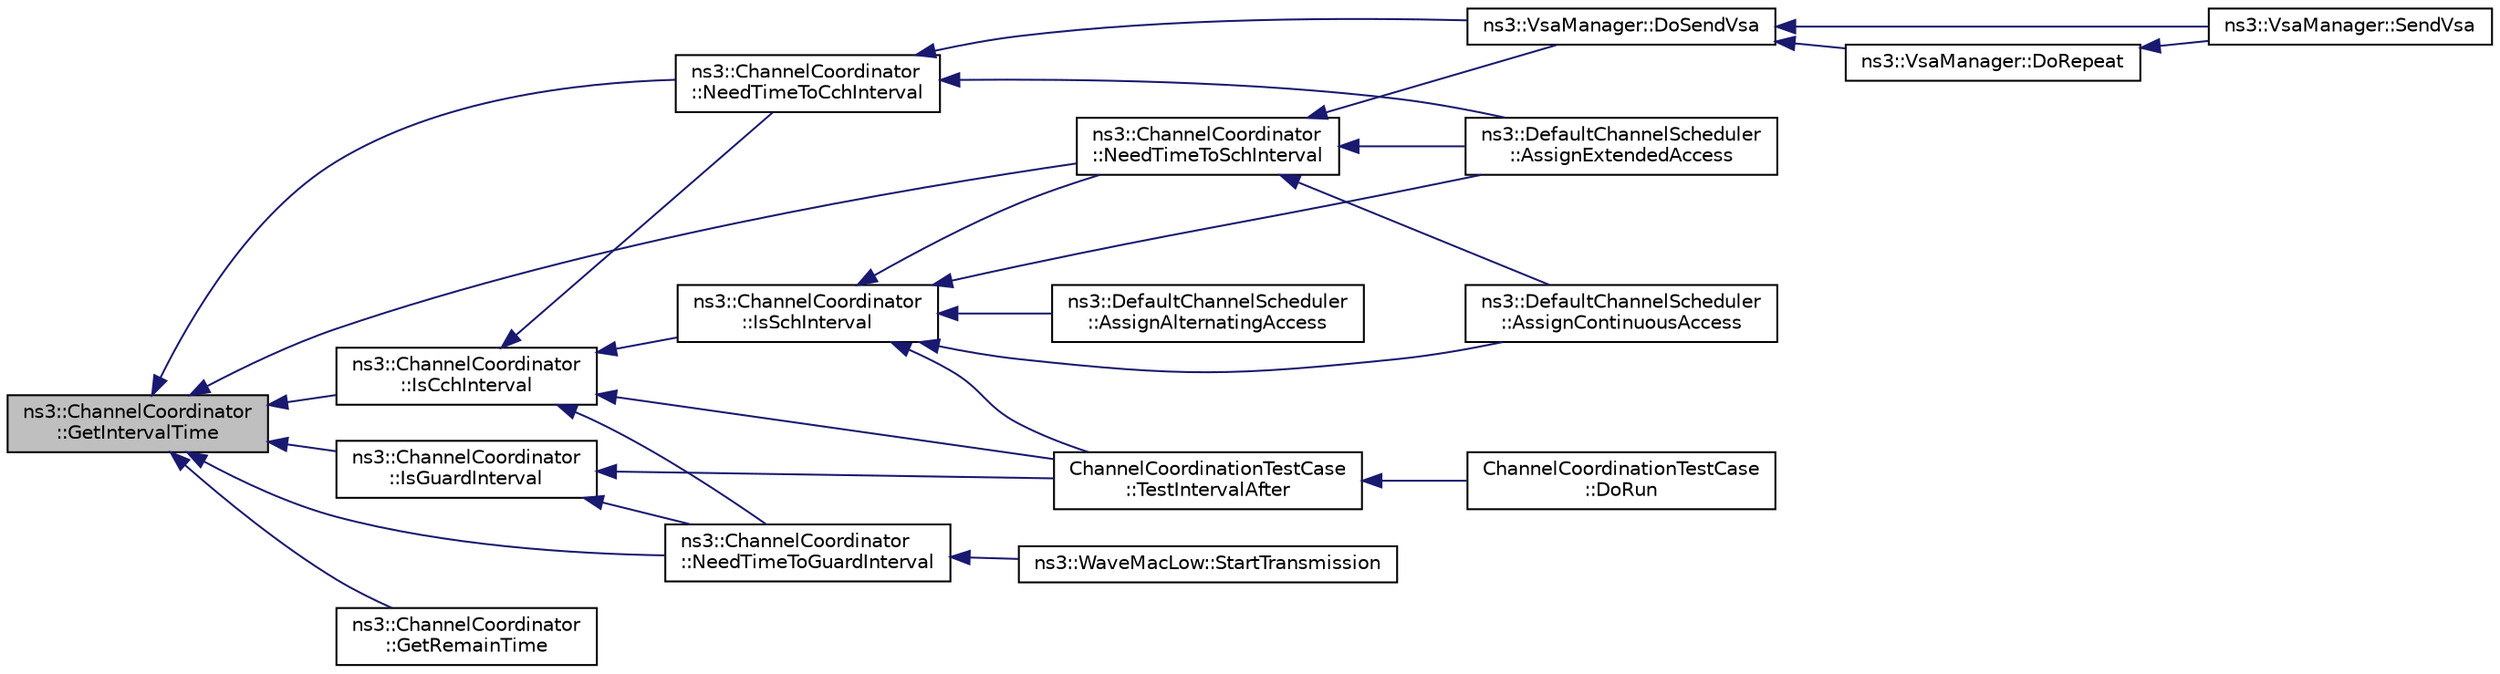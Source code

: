 digraph "ns3::ChannelCoordinator::GetIntervalTime"
{
  edge [fontname="Helvetica",fontsize="10",labelfontname="Helvetica",labelfontsize="10"];
  node [fontname="Helvetica",fontsize="10",shape=record];
  rankdir="LR";
  Node1 [label="ns3::ChannelCoordinator\l::GetIntervalTime",height=0.2,width=0.4,color="black", fillcolor="grey75", style="filled", fontcolor="black"];
  Node1 -> Node2 [dir="back",color="midnightblue",fontsize="10",style="solid"];
  Node2 [label="ns3::ChannelCoordinator\l::IsCchInterval",height=0.2,width=0.4,color="black", fillcolor="white", style="filled",URL="$d9/dca/classns3_1_1ChannelCoordinator.html#a8a7e45692213154adb0341ab6de183e4"];
  Node2 -> Node3 [dir="back",color="midnightblue",fontsize="10",style="solid"];
  Node3 [label="ns3::ChannelCoordinator\l::IsSchInterval",height=0.2,width=0.4,color="black", fillcolor="white", style="filled",URL="$d9/dca/classns3_1_1ChannelCoordinator.html#a347bdf5153926f4ee16fb7b202db3121"];
  Node3 -> Node4 [dir="back",color="midnightblue",fontsize="10",style="solid"];
  Node4 [label="ns3::ChannelCoordinator\l::NeedTimeToSchInterval",height=0.2,width=0.4,color="black", fillcolor="white", style="filled",URL="$d9/dca/classns3_1_1ChannelCoordinator.html#a8e1cfa5e191ec2609b8de45ceda6d4f1"];
  Node4 -> Node5 [dir="back",color="midnightblue",fontsize="10",style="solid"];
  Node5 [label="ns3::DefaultChannelScheduler\l::AssignContinuousAccess",height=0.2,width=0.4,color="black", fillcolor="white", style="filled",URL="$dd/dbb/classns3_1_1DefaultChannelScheduler.html#aa693aed997fedf77fdbbb70ba862f887"];
  Node4 -> Node6 [dir="back",color="midnightblue",fontsize="10",style="solid"];
  Node6 [label="ns3::DefaultChannelScheduler\l::AssignExtendedAccess",height=0.2,width=0.4,color="black", fillcolor="white", style="filled",URL="$dd/dbb/classns3_1_1DefaultChannelScheduler.html#ac04d88e86b56d56681145dfb16b7cbeb"];
  Node4 -> Node7 [dir="back",color="midnightblue",fontsize="10",style="solid"];
  Node7 [label="ns3::VsaManager::DoSendVsa",height=0.2,width=0.4,color="black", fillcolor="white", style="filled",URL="$de/d6e/classns3_1_1VsaManager.html#a3d56f68f3b98bd45ccc6c56c9a6244db"];
  Node7 -> Node8 [dir="back",color="midnightblue",fontsize="10",style="solid"];
  Node8 [label="ns3::VsaManager::SendVsa",height=0.2,width=0.4,color="black", fillcolor="white", style="filled",URL="$de/d6e/classns3_1_1VsaManager.html#af896634c89ed0725215aa5da43445295"];
  Node7 -> Node9 [dir="back",color="midnightblue",fontsize="10",style="solid"];
  Node9 [label="ns3::VsaManager::DoRepeat",height=0.2,width=0.4,color="black", fillcolor="white", style="filled",URL="$de/d6e/classns3_1_1VsaManager.html#a5731f78c47436e8cb495052b1fe42f65"];
  Node9 -> Node8 [dir="back",color="midnightblue",fontsize="10",style="solid"];
  Node3 -> Node10 [dir="back",color="midnightblue",fontsize="10",style="solid"];
  Node10 [label="ns3::DefaultChannelScheduler\l::AssignAlternatingAccess",height=0.2,width=0.4,color="black", fillcolor="white", style="filled",URL="$dd/dbb/classns3_1_1DefaultChannelScheduler.html#a8de51ae89df5a36d8a71f921d87b39ca"];
  Node3 -> Node5 [dir="back",color="midnightblue",fontsize="10",style="solid"];
  Node3 -> Node6 [dir="back",color="midnightblue",fontsize="10",style="solid"];
  Node3 -> Node11 [dir="back",color="midnightblue",fontsize="10",style="solid"];
  Node11 [label="ChannelCoordinationTestCase\l::TestIntervalAfter",height=0.2,width=0.4,color="black", fillcolor="white", style="filled",URL="$d7/d43/classChannelCoordinationTestCase.html#a5a6891984b8599dbffd80e80b6faf92a"];
  Node11 -> Node12 [dir="back",color="midnightblue",fontsize="10",style="solid"];
  Node12 [label="ChannelCoordinationTestCase\l::DoRun",height=0.2,width=0.4,color="black", fillcolor="white", style="filled",URL="$d7/d43/classChannelCoordinationTestCase.html#a14d33785e7385a37fa7f14700ffde861",tooltip="Implementation to actually run this TestCase. "];
  Node2 -> Node13 [dir="back",color="midnightblue",fontsize="10",style="solid"];
  Node13 [label="ns3::ChannelCoordinator\l::NeedTimeToCchInterval",height=0.2,width=0.4,color="black", fillcolor="white", style="filled",URL="$d9/dca/classns3_1_1ChannelCoordinator.html#a85fb03bd1d365308506e6edad9ffd6c9"];
  Node13 -> Node6 [dir="back",color="midnightblue",fontsize="10",style="solid"];
  Node13 -> Node7 [dir="back",color="midnightblue",fontsize="10",style="solid"];
  Node2 -> Node14 [dir="back",color="midnightblue",fontsize="10",style="solid"];
  Node14 [label="ns3::ChannelCoordinator\l::NeedTimeToGuardInterval",height=0.2,width=0.4,color="black", fillcolor="white", style="filled",URL="$d9/dca/classns3_1_1ChannelCoordinator.html#a32a25451ffd65d72ae44678de4a08542"];
  Node14 -> Node15 [dir="back",color="midnightblue",fontsize="10",style="solid"];
  Node15 [label="ns3::WaveMacLow::StartTransmission",height=0.2,width=0.4,color="black", fillcolor="white", style="filled",URL="$d8/da1/classns3_1_1WaveMacLow.html#a8ed4704fbcd3d5888aa8ee5abcfb9cc8"];
  Node2 -> Node11 [dir="back",color="midnightblue",fontsize="10",style="solid"];
  Node1 -> Node16 [dir="back",color="midnightblue",fontsize="10",style="solid"];
  Node16 [label="ns3::ChannelCoordinator\l::IsGuardInterval",height=0.2,width=0.4,color="black", fillcolor="white", style="filled",URL="$d9/dca/classns3_1_1ChannelCoordinator.html#a909edb902d2a931970d25ee33f9401c4"];
  Node16 -> Node14 [dir="back",color="midnightblue",fontsize="10",style="solid"];
  Node16 -> Node11 [dir="back",color="midnightblue",fontsize="10",style="solid"];
  Node1 -> Node13 [dir="back",color="midnightblue",fontsize="10",style="solid"];
  Node1 -> Node4 [dir="back",color="midnightblue",fontsize="10",style="solid"];
  Node1 -> Node14 [dir="back",color="midnightblue",fontsize="10",style="solid"];
  Node1 -> Node17 [dir="back",color="midnightblue",fontsize="10",style="solid"];
  Node17 [label="ns3::ChannelCoordinator\l::GetRemainTime",height=0.2,width=0.4,color="black", fillcolor="white", style="filled",URL="$d9/dca/classns3_1_1ChannelCoordinator.html#a56921eacde89f359138fae3b20bf24fb"];
}
